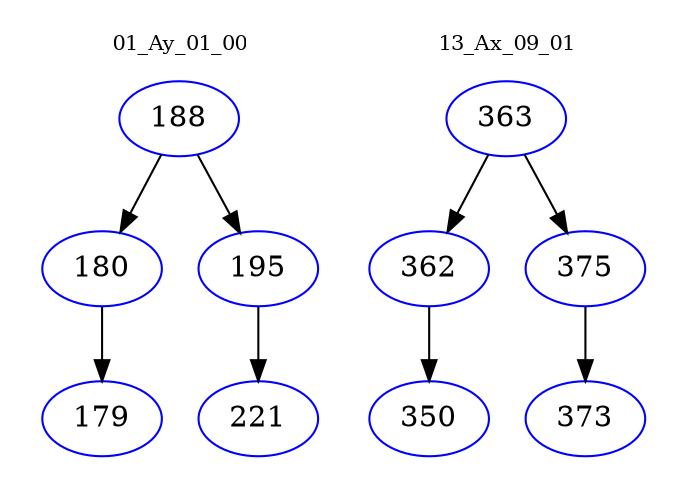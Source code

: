 digraph{
subgraph cluster_0 {
color = white
label = "01_Ay_01_00";
fontsize=10;
T0_188 [label="188", color="blue"]
T0_188 -> T0_180 [color="black"]
T0_180 [label="180", color="blue"]
T0_180 -> T0_179 [color="black"]
T0_179 [label="179", color="blue"]
T0_188 -> T0_195 [color="black"]
T0_195 [label="195", color="blue"]
T0_195 -> T0_221 [color="black"]
T0_221 [label="221", color="blue"]
}
subgraph cluster_1 {
color = white
label = "13_Ax_09_01";
fontsize=10;
T1_363 [label="363", color="blue"]
T1_363 -> T1_362 [color="black"]
T1_362 [label="362", color="blue"]
T1_362 -> T1_350 [color="black"]
T1_350 [label="350", color="blue"]
T1_363 -> T1_375 [color="black"]
T1_375 [label="375", color="blue"]
T1_375 -> T1_373 [color="black"]
T1_373 [label="373", color="blue"]
}
}
